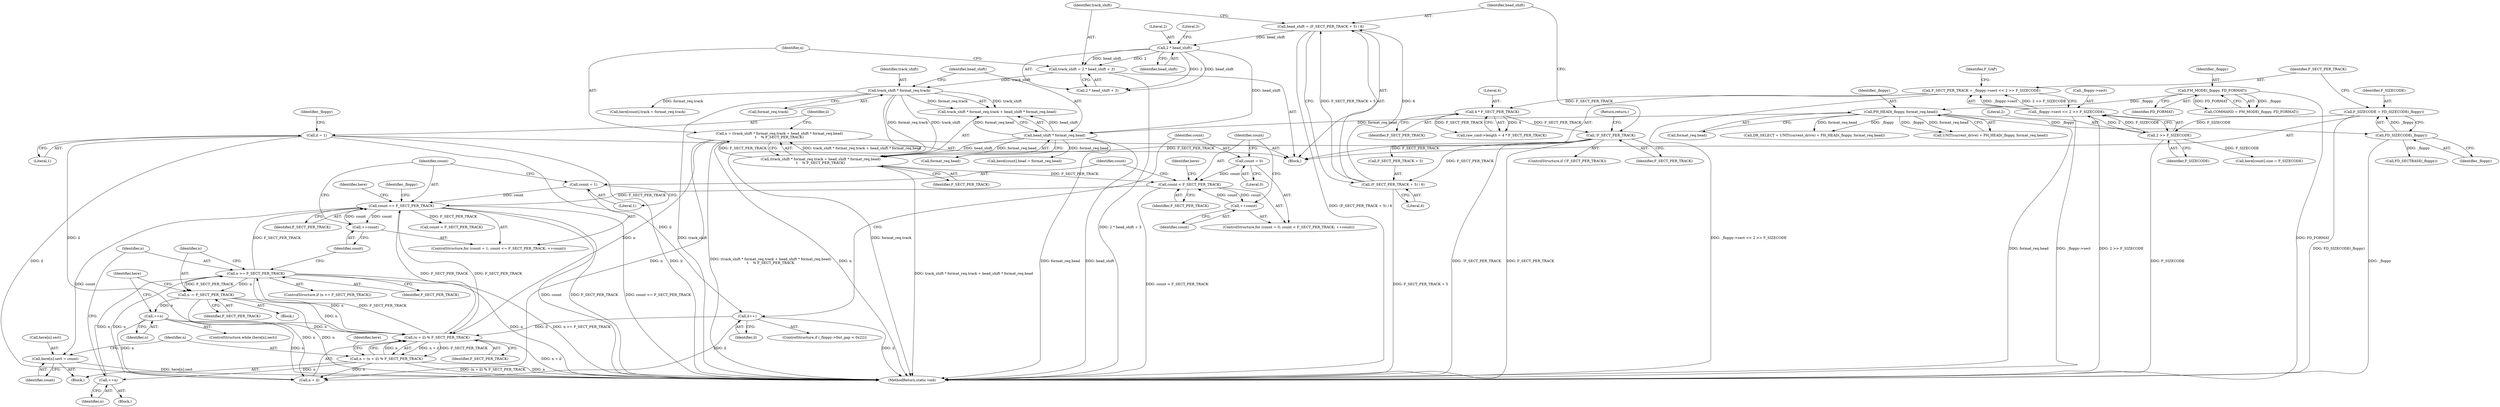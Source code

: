 digraph "0_linux_f3554aeb991214cbfafd17d55e2bfddb50282e32_0@array" {
"1000296" [label="(Call,here[n].sect = count)"];
"1000290" [label="(Call,count <= F_SECT_PER_TRACK)"];
"1000293" [label="(Call,++count)"];
"1000287" [label="(Call,count = 1)"];
"1000305" [label="(Call,(n + il) % F_SECT_PER_TRACK)"];
"1000333" [label="(Call,++n)"];
"1000324" [label="(Call,n -= F_SECT_PER_TRACK)"];
"1000320" [label="(Call,n >= F_SECT_PER_TRACK)"];
"1000317" [label="(Call,++n)"];
"1000303" [label="(Call,n = (n + il) % F_SECT_PER_TRACK)"];
"1000218" [label="(Call,n = (track_shift * format_req.track + head_shift * format_req.head)\n\t    % F_SECT_PER_TRACK)"];
"1000220" [label="(Call,(track_shift * format_req.track + head_shift * format_req.head)\n\t    % F_SECT_PER_TRACK)"];
"1000222" [label="(Call,track_shift * format_req.track)"];
"1000211" [label="(Call,track_shift = 2 * head_shift + 3)"];
"1000214" [label="(Call,2 * head_shift)"];
"1000204" [label="(Call,head_shift = (F_SECT_PER_TRACK + 5) / 6)"];
"1000206" [label="(Call,(F_SECT_PER_TRACK + 5) / 6)"];
"1000201" [label="(Call,!F_SECT_PER_TRACK)"];
"1000197" [label="(Call,4 * F_SECT_PER_TRACK)"];
"1000171" [label="(Call,F_SECT_PER_TRACK = _floppy->sect << 2 >> F_SIZECODE)"];
"1000173" [label="(Call,_floppy->sect << 2 >> F_SIZECODE)"];
"1000177" [label="(Call,2 >> F_SIZECODE)"];
"1000167" [label="(Call,F_SIZECODE = FD_SIZECODE(_floppy))"];
"1000169" [label="(Call,FD_SIZECODE(_floppy))"];
"1000162" [label="(Call,PH_HEAD(_floppy, format_req.head))"];
"1000154" [label="(Call,FM_MODE(_floppy, FD_FORMAT))"];
"1000227" [label="(Call,head_shift * format_req.head)"];
"1000233" [label="(Call,il = 1)"];
"1000242" [label="(Call,il++)"];
"1000248" [label="(Call,count < F_SECT_PER_TRACK)"];
"1000251" [label="(Call,++count)"];
"1000245" [label="(Call,count = 0)"];
"1000334" [label="(Identifier,n)"];
"1000219" [label="(Identifier,n)"];
"1000211" [label="(Call,track_shift = 2 * head_shift + 3)"];
"1000246" [label="(Identifier,count)"];
"1000251" [label="(Call,++count)"];
"1000243" [label="(Identifier,il)"];
"1000293" [label="(Call,++count)"];
"1000202" [label="(Identifier,F_SECT_PER_TRACK)"];
"1000216" [label="(Identifier,head_shift)"];
"1000325" [label="(Identifier,n)"];
"1000333" [label="(Call,++n)"];
"1000358" [label="(Call,FD_SECTBASE(_floppy))"];
"1000224" [label="(Call,format_req.track)"];
"1000201" [label="(Call,!F_SECT_PER_TRACK)"];
"1000167" [label="(Call,F_SIZECODE = FD_SIZECODE(_floppy))"];
"1000324" [label="(Call,n -= F_SECT_PER_TRACK)"];
"1000263" [label="(Call,here[count].head = format_req.head)"];
"1000210" [label="(Literal,6)"];
"1000296" [label="(Call,here[n].sect = count)"];
"1000155" [label="(Identifier,_floppy)"];
"1000289" [label="(Literal,1)"];
"1000346" [label="(Call,count < F_SECT_PER_TRACK)"];
"1000174" [label="(Call,_floppy->sect)"];
"1000302" [label="(Identifier,count)"];
"1000177" [label="(Call,2 >> F_SIZECODE)"];
"1000361" [label="(MethodReturn,static void)"];
"1000257" [label="(Identifier,here)"];
"1000338" [label="(Identifier,_floppy)"];
"1000250" [label="(Identifier,F_SECT_PER_TRACK)"];
"1000179" [label="(Identifier,F_SIZECODE)"];
"1000290" [label="(Call,count <= F_SECT_PER_TRACK)"];
"1000154" [label="(Call,FM_MODE(_floppy, FD_FORMAT))"];
"1000306" [label="(Call,n + il)"];
"1000193" [label="(Call,raw_cmd->length = 4 * F_SECT_PER_TRACK)"];
"1000322" [label="(Identifier,F_SECT_PER_TRACK)"];
"1000291" [label="(Identifier,count)"];
"1000297" [label="(Call,here[n].sect)"];
"1000317" [label="(Call,++n)"];
"1000169" [label="(Call,FD_SIZECODE(_floppy))"];
"1000294" [label="(Identifier,count)"];
"1000235" [label="(Literal,1)"];
"1000212" [label="(Identifier,track_shift)"];
"1000172" [label="(Identifier,F_SECT_PER_TRACK)"];
"1000288" [label="(Identifier,count)"];
"1000173" [label="(Call,_floppy->sect << 2 >> F_SIZECODE)"];
"1000206" [label="(Call,(F_SECT_PER_TRACK + 5) / 6)"];
"1000287" [label="(Call,count = 1)"];
"1000248" [label="(Call,count < F_SECT_PER_TRACK)"];
"1000299" [label="(Identifier,here)"];
"1000318" [label="(Identifier,n)"];
"1000109" [label="(Block,)"];
"1000205" [label="(Identifier,head_shift)"];
"1000197" [label="(Call,4 * F_SECT_PER_TRACK)"];
"1000305" [label="(Call,(n + il) % F_SECT_PER_TRACK)"];
"1000214" [label="(Call,2 * head_shift)"];
"1000217" [label="(Literal,3)"];
"1000232" [label="(Identifier,F_SECT_PER_TRACK)"];
"1000254" [label="(Call,here[count].track = format_req.track)"];
"1000323" [label="(Block,)"];
"1000295" [label="(Block,)"];
"1000286" [label="(ControlStructure,for (count = 1; count <= F_SECT_PER_TRACK; ++count))"];
"1000320" [label="(Call,n >= F_SECT_PER_TRACK)"];
"1000244" [label="(ControlStructure,for (count = 0; count < F_SECT_PER_TRACK; ++count))"];
"1000159" [label="(Call,UNIT(current_drive) + PH_HEAD(_floppy, format_req.head))"];
"1000162" [label="(Call,PH_HEAD(_floppy, format_req.head))"];
"1000156" [label="(Identifier,FD_FORMAT)"];
"1000171" [label="(Call,F_SECT_PER_TRACK = _floppy->sect << 2 >> F_SIZECODE)"];
"1000326" [label="(Identifier,F_SECT_PER_TRACK)"];
"1000247" [label="(Literal,0)"];
"1000303" [label="(Call,n = (n + il) % F_SECT_PER_TRACK)"];
"1000313" [label="(Identifier,here)"];
"1000292" [label="(Identifier,F_SECT_PER_TRACK)"];
"1000215" [label="(Literal,2)"];
"1000242" [label="(Call,il++)"];
"1000252" [label="(Identifier,count)"];
"1000168" [label="(Identifier,F_SIZECODE)"];
"1000222" [label="(Call,track_shift * format_req.track)"];
"1000227" [label="(Call,head_shift * format_req.head)"];
"1000327" [label="(ControlStructure,while (here[n].sect))"];
"1000319" [label="(ControlStructure,if (n >= F_SECT_PER_TRACK))"];
"1000152" [label="(Call,COMMAND = FM_MODE(_floppy, FD_FORMAT))"];
"1000204" [label="(Call,head_shift = (F_SECT_PER_TRACK + 5) / 6)"];
"1000164" [label="(Call,format_req.head)"];
"1000239" [label="(Identifier,_floppy)"];
"1000221" [label="(Call,track_shift * format_req.track + head_shift * format_req.head)"];
"1000316" [label="(Block,)"];
"1000199" [label="(Identifier,F_SECT_PER_TRACK)"];
"1000218" [label="(Call,n = (track_shift * format_req.track + head_shift * format_req.head)\n\t    % F_SECT_PER_TRACK)"];
"1000213" [label="(Call,2 * head_shift + 3)"];
"1000170" [label="(Identifier,_floppy)"];
"1000321" [label="(Identifier,n)"];
"1000200" [label="(ControlStructure,if (!F_SECT_PER_TRACK))"];
"1000207" [label="(Call,F_SECT_PER_TRACK + 5)"];
"1000163" [label="(Identifier,_floppy)"];
"1000245" [label="(Call,count = 0)"];
"1000203" [label="(Return,return;)"];
"1000157" [label="(Call,DR_SELECT = UNIT(current_drive) + PH_HEAD(_floppy, format_req.head))"];
"1000220" [label="(Call,(track_shift * format_req.track + head_shift * format_req.head)\n\t    % F_SECT_PER_TRACK)"];
"1000236" [label="(ControlStructure,if (_floppy->fmt_gap < 0x22))"];
"1000181" [label="(Identifier,F_GAP)"];
"1000198" [label="(Literal,4)"];
"1000233" [label="(Call,il = 1)"];
"1000304" [label="(Identifier,n)"];
"1000228" [label="(Identifier,head_shift)"];
"1000223" [label="(Identifier,track_shift)"];
"1000330" [label="(Identifier,here)"];
"1000178" [label="(Literal,2)"];
"1000234" [label="(Identifier,il)"];
"1000279" [label="(Call,here[count].size = F_SIZECODE)"];
"1000249" [label="(Identifier,count)"];
"1000229" [label="(Call,format_req.head)"];
"1000309" [label="(Identifier,F_SECT_PER_TRACK)"];
"1000296" -> "1000295"  [label="AST: "];
"1000296" -> "1000302"  [label="CFG: "];
"1000297" -> "1000296"  [label="AST: "];
"1000302" -> "1000296"  [label="AST: "];
"1000304" -> "1000296"  [label="CFG: "];
"1000296" -> "1000361"  [label="DDG: here[n].sect"];
"1000290" -> "1000296"  [label="DDG: count"];
"1000290" -> "1000286"  [label="AST: "];
"1000290" -> "1000292"  [label="CFG: "];
"1000291" -> "1000290"  [label="AST: "];
"1000292" -> "1000290"  [label="AST: "];
"1000299" -> "1000290"  [label="CFG: "];
"1000338" -> "1000290"  [label="CFG: "];
"1000290" -> "1000361"  [label="DDG: count"];
"1000290" -> "1000361"  [label="DDG: F_SECT_PER_TRACK"];
"1000290" -> "1000361"  [label="DDG: count <= F_SECT_PER_TRACK"];
"1000293" -> "1000290"  [label="DDG: count"];
"1000287" -> "1000290"  [label="DDG: count"];
"1000305" -> "1000290"  [label="DDG: F_SECT_PER_TRACK"];
"1000320" -> "1000290"  [label="DDG: F_SECT_PER_TRACK"];
"1000248" -> "1000290"  [label="DDG: F_SECT_PER_TRACK"];
"1000290" -> "1000293"  [label="DDG: count"];
"1000290" -> "1000305"  [label="DDG: F_SECT_PER_TRACK"];
"1000290" -> "1000346"  [label="DDG: F_SECT_PER_TRACK"];
"1000293" -> "1000286"  [label="AST: "];
"1000293" -> "1000294"  [label="CFG: "];
"1000294" -> "1000293"  [label="AST: "];
"1000291" -> "1000293"  [label="CFG: "];
"1000287" -> "1000286"  [label="AST: "];
"1000287" -> "1000289"  [label="CFG: "];
"1000288" -> "1000287"  [label="AST: "];
"1000289" -> "1000287"  [label="AST: "];
"1000291" -> "1000287"  [label="CFG: "];
"1000305" -> "1000303"  [label="AST: "];
"1000305" -> "1000309"  [label="CFG: "];
"1000306" -> "1000305"  [label="AST: "];
"1000309" -> "1000305"  [label="AST: "];
"1000303" -> "1000305"  [label="CFG: "];
"1000305" -> "1000361"  [label="DDG: n + il"];
"1000305" -> "1000303"  [label="DDG: n + il"];
"1000305" -> "1000303"  [label="DDG: F_SECT_PER_TRACK"];
"1000333" -> "1000305"  [label="DDG: n"];
"1000303" -> "1000305"  [label="DDG: n"];
"1000218" -> "1000305"  [label="DDG: n"];
"1000324" -> "1000305"  [label="DDG: n"];
"1000320" -> "1000305"  [label="DDG: n"];
"1000233" -> "1000305"  [label="DDG: il"];
"1000242" -> "1000305"  [label="DDG: il"];
"1000305" -> "1000320"  [label="DDG: F_SECT_PER_TRACK"];
"1000333" -> "1000327"  [label="AST: "];
"1000333" -> "1000334"  [label="CFG: "];
"1000334" -> "1000333"  [label="AST: "];
"1000330" -> "1000333"  [label="CFG: "];
"1000333" -> "1000361"  [label="DDG: n"];
"1000333" -> "1000306"  [label="DDG: n"];
"1000324" -> "1000333"  [label="DDG: n"];
"1000324" -> "1000323"  [label="AST: "];
"1000324" -> "1000326"  [label="CFG: "];
"1000325" -> "1000324"  [label="AST: "];
"1000326" -> "1000324"  [label="AST: "];
"1000330" -> "1000324"  [label="CFG: "];
"1000324" -> "1000361"  [label="DDG: n"];
"1000324" -> "1000306"  [label="DDG: n"];
"1000320" -> "1000324"  [label="DDG: F_SECT_PER_TRACK"];
"1000320" -> "1000324"  [label="DDG: n"];
"1000320" -> "1000319"  [label="AST: "];
"1000320" -> "1000322"  [label="CFG: "];
"1000321" -> "1000320"  [label="AST: "];
"1000322" -> "1000320"  [label="AST: "];
"1000325" -> "1000320"  [label="CFG: "];
"1000294" -> "1000320"  [label="CFG: "];
"1000320" -> "1000361"  [label="DDG: n"];
"1000320" -> "1000361"  [label="DDG: n >= F_SECT_PER_TRACK"];
"1000320" -> "1000306"  [label="DDG: n"];
"1000317" -> "1000320"  [label="DDG: n"];
"1000317" -> "1000316"  [label="AST: "];
"1000317" -> "1000318"  [label="CFG: "];
"1000318" -> "1000317"  [label="AST: "];
"1000321" -> "1000317"  [label="CFG: "];
"1000303" -> "1000317"  [label="DDG: n"];
"1000303" -> "1000295"  [label="AST: "];
"1000304" -> "1000303"  [label="AST: "];
"1000313" -> "1000303"  [label="CFG: "];
"1000303" -> "1000361"  [label="DDG: n"];
"1000303" -> "1000361"  [label="DDG: (n + il) % F_SECT_PER_TRACK"];
"1000303" -> "1000306"  [label="DDG: n"];
"1000218" -> "1000109"  [label="AST: "];
"1000218" -> "1000220"  [label="CFG: "];
"1000219" -> "1000218"  [label="AST: "];
"1000220" -> "1000218"  [label="AST: "];
"1000234" -> "1000218"  [label="CFG: "];
"1000218" -> "1000361"  [label="DDG: n"];
"1000218" -> "1000361"  [label="DDG: (track_shift * format_req.track + head_shift * format_req.head)\n\t    % F_SECT_PER_TRACK"];
"1000220" -> "1000218"  [label="DDG: track_shift * format_req.track + head_shift * format_req.head"];
"1000220" -> "1000218"  [label="DDG: F_SECT_PER_TRACK"];
"1000218" -> "1000306"  [label="DDG: n"];
"1000220" -> "1000232"  [label="CFG: "];
"1000221" -> "1000220"  [label="AST: "];
"1000232" -> "1000220"  [label="AST: "];
"1000220" -> "1000361"  [label="DDG: track_shift * format_req.track + head_shift * format_req.head"];
"1000222" -> "1000220"  [label="DDG: track_shift"];
"1000222" -> "1000220"  [label="DDG: format_req.track"];
"1000227" -> "1000220"  [label="DDG: head_shift"];
"1000227" -> "1000220"  [label="DDG: format_req.head"];
"1000201" -> "1000220"  [label="DDG: F_SECT_PER_TRACK"];
"1000220" -> "1000248"  [label="DDG: F_SECT_PER_TRACK"];
"1000222" -> "1000221"  [label="AST: "];
"1000222" -> "1000224"  [label="CFG: "];
"1000223" -> "1000222"  [label="AST: "];
"1000224" -> "1000222"  [label="AST: "];
"1000228" -> "1000222"  [label="CFG: "];
"1000222" -> "1000361"  [label="DDG: track_shift"];
"1000222" -> "1000361"  [label="DDG: format_req.track"];
"1000222" -> "1000221"  [label="DDG: track_shift"];
"1000222" -> "1000221"  [label="DDG: format_req.track"];
"1000211" -> "1000222"  [label="DDG: track_shift"];
"1000222" -> "1000254"  [label="DDG: format_req.track"];
"1000211" -> "1000109"  [label="AST: "];
"1000211" -> "1000213"  [label="CFG: "];
"1000212" -> "1000211"  [label="AST: "];
"1000213" -> "1000211"  [label="AST: "];
"1000219" -> "1000211"  [label="CFG: "];
"1000211" -> "1000361"  [label="DDG: 2 * head_shift + 3"];
"1000214" -> "1000211"  [label="DDG: 2"];
"1000214" -> "1000211"  [label="DDG: head_shift"];
"1000214" -> "1000213"  [label="AST: "];
"1000214" -> "1000216"  [label="CFG: "];
"1000215" -> "1000214"  [label="AST: "];
"1000216" -> "1000214"  [label="AST: "];
"1000217" -> "1000214"  [label="CFG: "];
"1000214" -> "1000213"  [label="DDG: 2"];
"1000214" -> "1000213"  [label="DDG: head_shift"];
"1000204" -> "1000214"  [label="DDG: head_shift"];
"1000214" -> "1000227"  [label="DDG: head_shift"];
"1000204" -> "1000109"  [label="AST: "];
"1000204" -> "1000206"  [label="CFG: "];
"1000205" -> "1000204"  [label="AST: "];
"1000206" -> "1000204"  [label="AST: "];
"1000212" -> "1000204"  [label="CFG: "];
"1000204" -> "1000361"  [label="DDG: (F_SECT_PER_TRACK + 5) / 6"];
"1000206" -> "1000204"  [label="DDG: F_SECT_PER_TRACK + 5"];
"1000206" -> "1000204"  [label="DDG: 6"];
"1000206" -> "1000210"  [label="CFG: "];
"1000207" -> "1000206"  [label="AST: "];
"1000210" -> "1000206"  [label="AST: "];
"1000206" -> "1000361"  [label="DDG: F_SECT_PER_TRACK + 5"];
"1000201" -> "1000206"  [label="DDG: F_SECT_PER_TRACK"];
"1000201" -> "1000200"  [label="AST: "];
"1000201" -> "1000202"  [label="CFG: "];
"1000202" -> "1000201"  [label="AST: "];
"1000203" -> "1000201"  [label="CFG: "];
"1000205" -> "1000201"  [label="CFG: "];
"1000201" -> "1000361"  [label="DDG: !F_SECT_PER_TRACK"];
"1000201" -> "1000361"  [label="DDG: F_SECT_PER_TRACK"];
"1000197" -> "1000201"  [label="DDG: F_SECT_PER_TRACK"];
"1000201" -> "1000207"  [label="DDG: F_SECT_PER_TRACK"];
"1000197" -> "1000193"  [label="AST: "];
"1000197" -> "1000199"  [label="CFG: "];
"1000198" -> "1000197"  [label="AST: "];
"1000199" -> "1000197"  [label="AST: "];
"1000193" -> "1000197"  [label="CFG: "];
"1000197" -> "1000193"  [label="DDG: 4"];
"1000197" -> "1000193"  [label="DDG: F_SECT_PER_TRACK"];
"1000171" -> "1000197"  [label="DDG: F_SECT_PER_TRACK"];
"1000171" -> "1000109"  [label="AST: "];
"1000171" -> "1000173"  [label="CFG: "];
"1000172" -> "1000171"  [label="AST: "];
"1000173" -> "1000171"  [label="AST: "];
"1000181" -> "1000171"  [label="CFG: "];
"1000171" -> "1000361"  [label="DDG: _floppy->sect << 2 >> F_SIZECODE"];
"1000173" -> "1000171"  [label="DDG: _floppy->sect"];
"1000173" -> "1000171"  [label="DDG: 2 >> F_SIZECODE"];
"1000173" -> "1000177"  [label="CFG: "];
"1000174" -> "1000173"  [label="AST: "];
"1000177" -> "1000173"  [label="AST: "];
"1000173" -> "1000361"  [label="DDG: 2 >> F_SIZECODE"];
"1000173" -> "1000361"  [label="DDG: _floppy->sect"];
"1000177" -> "1000173"  [label="DDG: 2"];
"1000177" -> "1000173"  [label="DDG: F_SIZECODE"];
"1000177" -> "1000179"  [label="CFG: "];
"1000178" -> "1000177"  [label="AST: "];
"1000179" -> "1000177"  [label="AST: "];
"1000177" -> "1000361"  [label="DDG: F_SIZECODE"];
"1000167" -> "1000177"  [label="DDG: F_SIZECODE"];
"1000177" -> "1000279"  [label="DDG: F_SIZECODE"];
"1000167" -> "1000109"  [label="AST: "];
"1000167" -> "1000169"  [label="CFG: "];
"1000168" -> "1000167"  [label="AST: "];
"1000169" -> "1000167"  [label="AST: "];
"1000172" -> "1000167"  [label="CFG: "];
"1000167" -> "1000361"  [label="DDG: FD_SIZECODE(_floppy)"];
"1000169" -> "1000167"  [label="DDG: _floppy"];
"1000169" -> "1000170"  [label="CFG: "];
"1000170" -> "1000169"  [label="AST: "];
"1000169" -> "1000361"  [label="DDG: _floppy"];
"1000162" -> "1000169"  [label="DDG: _floppy"];
"1000169" -> "1000358"  [label="DDG: _floppy"];
"1000162" -> "1000159"  [label="AST: "];
"1000162" -> "1000164"  [label="CFG: "];
"1000163" -> "1000162"  [label="AST: "];
"1000164" -> "1000162"  [label="AST: "];
"1000159" -> "1000162"  [label="CFG: "];
"1000162" -> "1000361"  [label="DDG: format_req.head"];
"1000162" -> "1000157"  [label="DDG: _floppy"];
"1000162" -> "1000157"  [label="DDG: format_req.head"];
"1000162" -> "1000159"  [label="DDG: _floppy"];
"1000162" -> "1000159"  [label="DDG: format_req.head"];
"1000154" -> "1000162"  [label="DDG: _floppy"];
"1000162" -> "1000227"  [label="DDG: format_req.head"];
"1000154" -> "1000152"  [label="AST: "];
"1000154" -> "1000156"  [label="CFG: "];
"1000155" -> "1000154"  [label="AST: "];
"1000156" -> "1000154"  [label="AST: "];
"1000152" -> "1000154"  [label="CFG: "];
"1000154" -> "1000361"  [label="DDG: FD_FORMAT"];
"1000154" -> "1000152"  [label="DDG: _floppy"];
"1000154" -> "1000152"  [label="DDG: FD_FORMAT"];
"1000227" -> "1000221"  [label="AST: "];
"1000227" -> "1000229"  [label="CFG: "];
"1000228" -> "1000227"  [label="AST: "];
"1000229" -> "1000227"  [label="AST: "];
"1000221" -> "1000227"  [label="CFG: "];
"1000227" -> "1000361"  [label="DDG: head_shift"];
"1000227" -> "1000361"  [label="DDG: format_req.head"];
"1000227" -> "1000221"  [label="DDG: head_shift"];
"1000227" -> "1000221"  [label="DDG: format_req.head"];
"1000227" -> "1000263"  [label="DDG: format_req.head"];
"1000233" -> "1000109"  [label="AST: "];
"1000233" -> "1000235"  [label="CFG: "];
"1000234" -> "1000233"  [label="AST: "];
"1000235" -> "1000233"  [label="AST: "];
"1000239" -> "1000233"  [label="CFG: "];
"1000233" -> "1000361"  [label="DDG: il"];
"1000233" -> "1000242"  [label="DDG: il"];
"1000233" -> "1000306"  [label="DDG: il"];
"1000242" -> "1000236"  [label="AST: "];
"1000242" -> "1000243"  [label="CFG: "];
"1000243" -> "1000242"  [label="AST: "];
"1000246" -> "1000242"  [label="CFG: "];
"1000242" -> "1000361"  [label="DDG: il"];
"1000242" -> "1000306"  [label="DDG: il"];
"1000248" -> "1000244"  [label="AST: "];
"1000248" -> "1000250"  [label="CFG: "];
"1000249" -> "1000248"  [label="AST: "];
"1000250" -> "1000248"  [label="AST: "];
"1000257" -> "1000248"  [label="CFG: "];
"1000288" -> "1000248"  [label="CFG: "];
"1000248" -> "1000361"  [label="DDG: count < F_SECT_PER_TRACK"];
"1000251" -> "1000248"  [label="DDG: count"];
"1000245" -> "1000248"  [label="DDG: count"];
"1000248" -> "1000251"  [label="DDG: count"];
"1000251" -> "1000244"  [label="AST: "];
"1000251" -> "1000252"  [label="CFG: "];
"1000252" -> "1000251"  [label="AST: "];
"1000249" -> "1000251"  [label="CFG: "];
"1000245" -> "1000244"  [label="AST: "];
"1000245" -> "1000247"  [label="CFG: "];
"1000246" -> "1000245"  [label="AST: "];
"1000247" -> "1000245"  [label="AST: "];
"1000249" -> "1000245"  [label="CFG: "];
}
